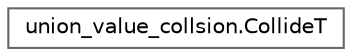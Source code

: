 digraph "Graphical Class Hierarchy"
{
 // LATEX_PDF_SIZE
  bgcolor="transparent";
  edge [fontname=Helvetica,fontsize=10,labelfontname=Helvetica,labelfontsize=10];
  node [fontname=Helvetica,fontsize=10,shape=box,height=0.2,width=0.4];
  rankdir="LR";
  Node0 [id="Node000000",label="union_value_collsion.CollideT",height=0.2,width=0.4,color="grey40", fillcolor="white", style="filled",URL="$classunion__value__collsion_1_1CollideT.html",tooltip=" "];
}
